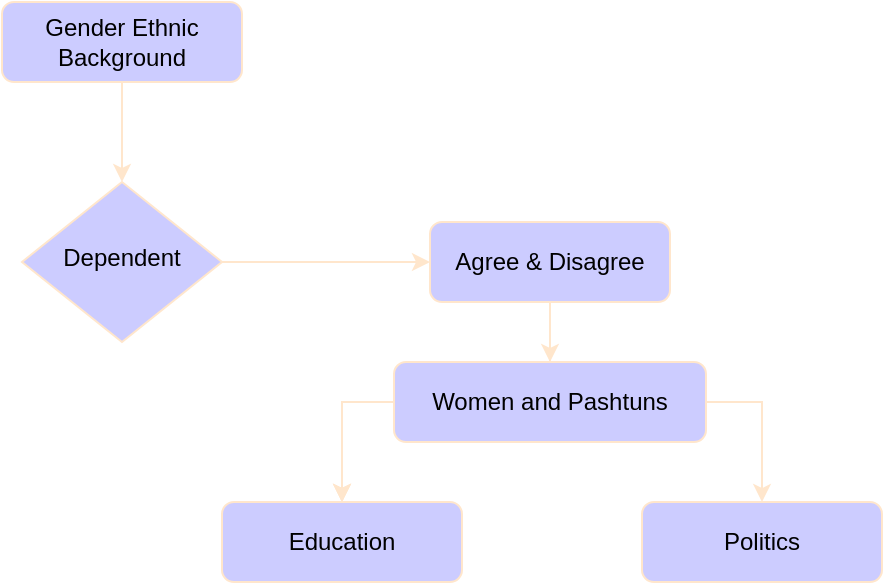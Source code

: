 <mxfile version="13.9.9" type="device"><diagram id="C5RBs43oDa-KdzZeNtuy" name="Page-1"><mxGraphModel dx="1108" dy="510" grid="1" gridSize="10" guides="1" tooltips="1" connect="1" arrows="1" fold="1" page="1" pageScale="1" pageWidth="827" pageHeight="1169" math="0" shadow="0"><root><mxCell id="WIyWlLk6GJQsqaUBKTNV-0"/><mxCell id="WIyWlLk6GJQsqaUBKTNV-1" parent="WIyWlLk6GJQsqaUBKTNV-0"/><mxCell id="WIyWlLk6GJQsqaUBKTNV-3" value="Gender Ethnic Background" style="rounded=1;whiteSpace=wrap;html=1;fontSize=12;glass=0;strokeWidth=1;shadow=0;fillColor=#CCCCFF;strokeColor=#FFE6CC;" parent="WIyWlLk6GJQsqaUBKTNV-1" vertex="1"><mxGeometry x="194" y="170" width="120" height="40" as="geometry"/></mxCell><mxCell id="WIyWlLk6GJQsqaUBKTNV-6" value="Dependent" style="rhombus;whiteSpace=wrap;html=1;shadow=0;fontFamily=Helvetica;fontSize=12;align=center;strokeWidth=1;spacing=6;spacingTop=-4;fillColor=#CCCCFF;strokeColor=#FFE6CC;" parent="WIyWlLk6GJQsqaUBKTNV-1" vertex="1"><mxGeometry x="204" y="260" width="100" height="80" as="geometry"/></mxCell><mxCell id="ZMNNXzM9BKcBP88wSpW0-5" value="" style="edgeStyle=orthogonalEdgeStyle;rounded=0;orthogonalLoop=1;jettySize=auto;html=1;fillColor=#CCCCFF;strokeColor=#FFE6CC;" edge="1" parent="WIyWlLk6GJQsqaUBKTNV-1" source="WIyWlLk6GJQsqaUBKTNV-7" target="ZMNNXzM9BKcBP88wSpW0-4"><mxGeometry relative="1" as="geometry"/></mxCell><mxCell id="ZMNNXzM9BKcBP88wSpW0-6" value="" style="edgeStyle=orthogonalEdgeStyle;rounded=0;orthogonalLoop=1;jettySize=auto;html=1;fillColor=#CCCCFF;strokeColor=#FFE6CC;" edge="1" parent="WIyWlLk6GJQsqaUBKTNV-1" source="WIyWlLk6GJQsqaUBKTNV-7" target="ZMNNXzM9BKcBP88wSpW0-4"><mxGeometry relative="1" as="geometry"/></mxCell><mxCell id="ZMNNXzM9BKcBP88wSpW0-7" value="" style="edgeStyle=orthogonalEdgeStyle;rounded=0;orthogonalLoop=1;jettySize=auto;html=1;fillColor=#CCCCFF;strokeColor=#FFE6CC;" edge="1" parent="WIyWlLk6GJQsqaUBKTNV-1" source="WIyWlLk6GJQsqaUBKTNV-7" target="ZMNNXzM9BKcBP88wSpW0-4"><mxGeometry relative="1" as="geometry"/></mxCell><mxCell id="ZMNNXzM9BKcBP88wSpW0-10" style="edgeStyle=orthogonalEdgeStyle;rounded=0;orthogonalLoop=1;jettySize=auto;html=1;fillColor=#CCCCFF;strokeColor=#FFE6CC;" edge="1" parent="WIyWlLk6GJQsqaUBKTNV-1" source="WIyWlLk6GJQsqaUBKTNV-7" target="ZMNNXzM9BKcBP88wSpW0-8"><mxGeometry relative="1" as="geometry"/></mxCell><mxCell id="ZMNNXzM9BKcBP88wSpW0-13" value="" style="edgeStyle=orthogonalEdgeStyle;rounded=0;orthogonalLoop=1;jettySize=auto;html=1;strokeColor=#FFE6CC;fillColor=#CCCCFF;" edge="1" parent="WIyWlLk6GJQsqaUBKTNV-1" source="WIyWlLk6GJQsqaUBKTNV-7" target="ZMNNXzM9BKcBP88wSpW0-12"><mxGeometry relative="1" as="geometry"/></mxCell><mxCell id="WIyWlLk6GJQsqaUBKTNV-7" value="Agree &amp;amp; Disagree" style="rounded=1;whiteSpace=wrap;html=1;fontSize=12;glass=0;strokeWidth=1;shadow=0;fillColor=#CCCCFF;strokeColor=#FFE6CC;" parent="WIyWlLk6GJQsqaUBKTNV-1" vertex="1"><mxGeometry x="408" y="280" width="120" height="40" as="geometry"/></mxCell><mxCell id="inPgBnpOQKDepPiiO3hN-2" value="" style="endArrow=classic;html=1;rounded=0;entryX=0;entryY=0.5;entryDx=0;entryDy=0;fillColor=#CCCCFF;strokeColor=#FFE6CC;" parent="WIyWlLk6GJQsqaUBKTNV-1" source="WIyWlLk6GJQsqaUBKTNV-6" target="WIyWlLk6GJQsqaUBKTNV-7" edge="1"><mxGeometry width="50" height="50" relative="1" as="geometry"><mxPoint x="304" y="330" as="sourcePoint"/><mxPoint x="354" y="280" as="targetPoint"/></mxGeometry></mxCell><mxCell id="ZMNNXzM9BKcBP88wSpW0-4" value="Education" style="rounded=1;whiteSpace=wrap;html=1;fontSize=12;glass=0;strokeWidth=1;shadow=0;fillColor=#CCCCFF;strokeColor=#FFE6CC;" vertex="1" parent="WIyWlLk6GJQsqaUBKTNV-1"><mxGeometry x="304" y="420" width="120" height="40" as="geometry"/></mxCell><mxCell id="ZMNNXzM9BKcBP88wSpW0-8" value="Politics" style="rounded=1;whiteSpace=wrap;html=1;fontSize=12;glass=0;strokeWidth=1;shadow=0;fillColor=#CCCCFF;strokeColor=#FFE6CC;" vertex="1" parent="WIyWlLk6GJQsqaUBKTNV-1"><mxGeometry x="514" y="420" width="120" height="40" as="geometry"/></mxCell><mxCell id="ZMNNXzM9BKcBP88wSpW0-11" value="" style="endArrow=classic;html=1;strokeColor=#FFE6CC;fillColor=#CCCCFF;exitX=0.5;exitY=1;exitDx=0;exitDy=0;entryX=0.5;entryY=0;entryDx=0;entryDy=0;" edge="1" parent="WIyWlLk6GJQsqaUBKTNV-1" source="WIyWlLk6GJQsqaUBKTNV-3" target="WIyWlLk6GJQsqaUBKTNV-6"><mxGeometry width="50" height="50" relative="1" as="geometry"><mxPoint x="424" y="250" as="sourcePoint"/><mxPoint x="474" y="200" as="targetPoint"/></mxGeometry></mxCell><mxCell id="ZMNNXzM9BKcBP88wSpW0-12" value="Women and Pashtuns" style="rounded=1;whiteSpace=wrap;html=1;fontSize=12;glass=0;strokeWidth=1;shadow=0;fillColor=#CCCCFF;strokeColor=#FFE6CC;" vertex="1" parent="WIyWlLk6GJQsqaUBKTNV-1"><mxGeometry x="390" y="350" width="156" height="40" as="geometry"/></mxCell></root></mxGraphModel></diagram></mxfile>